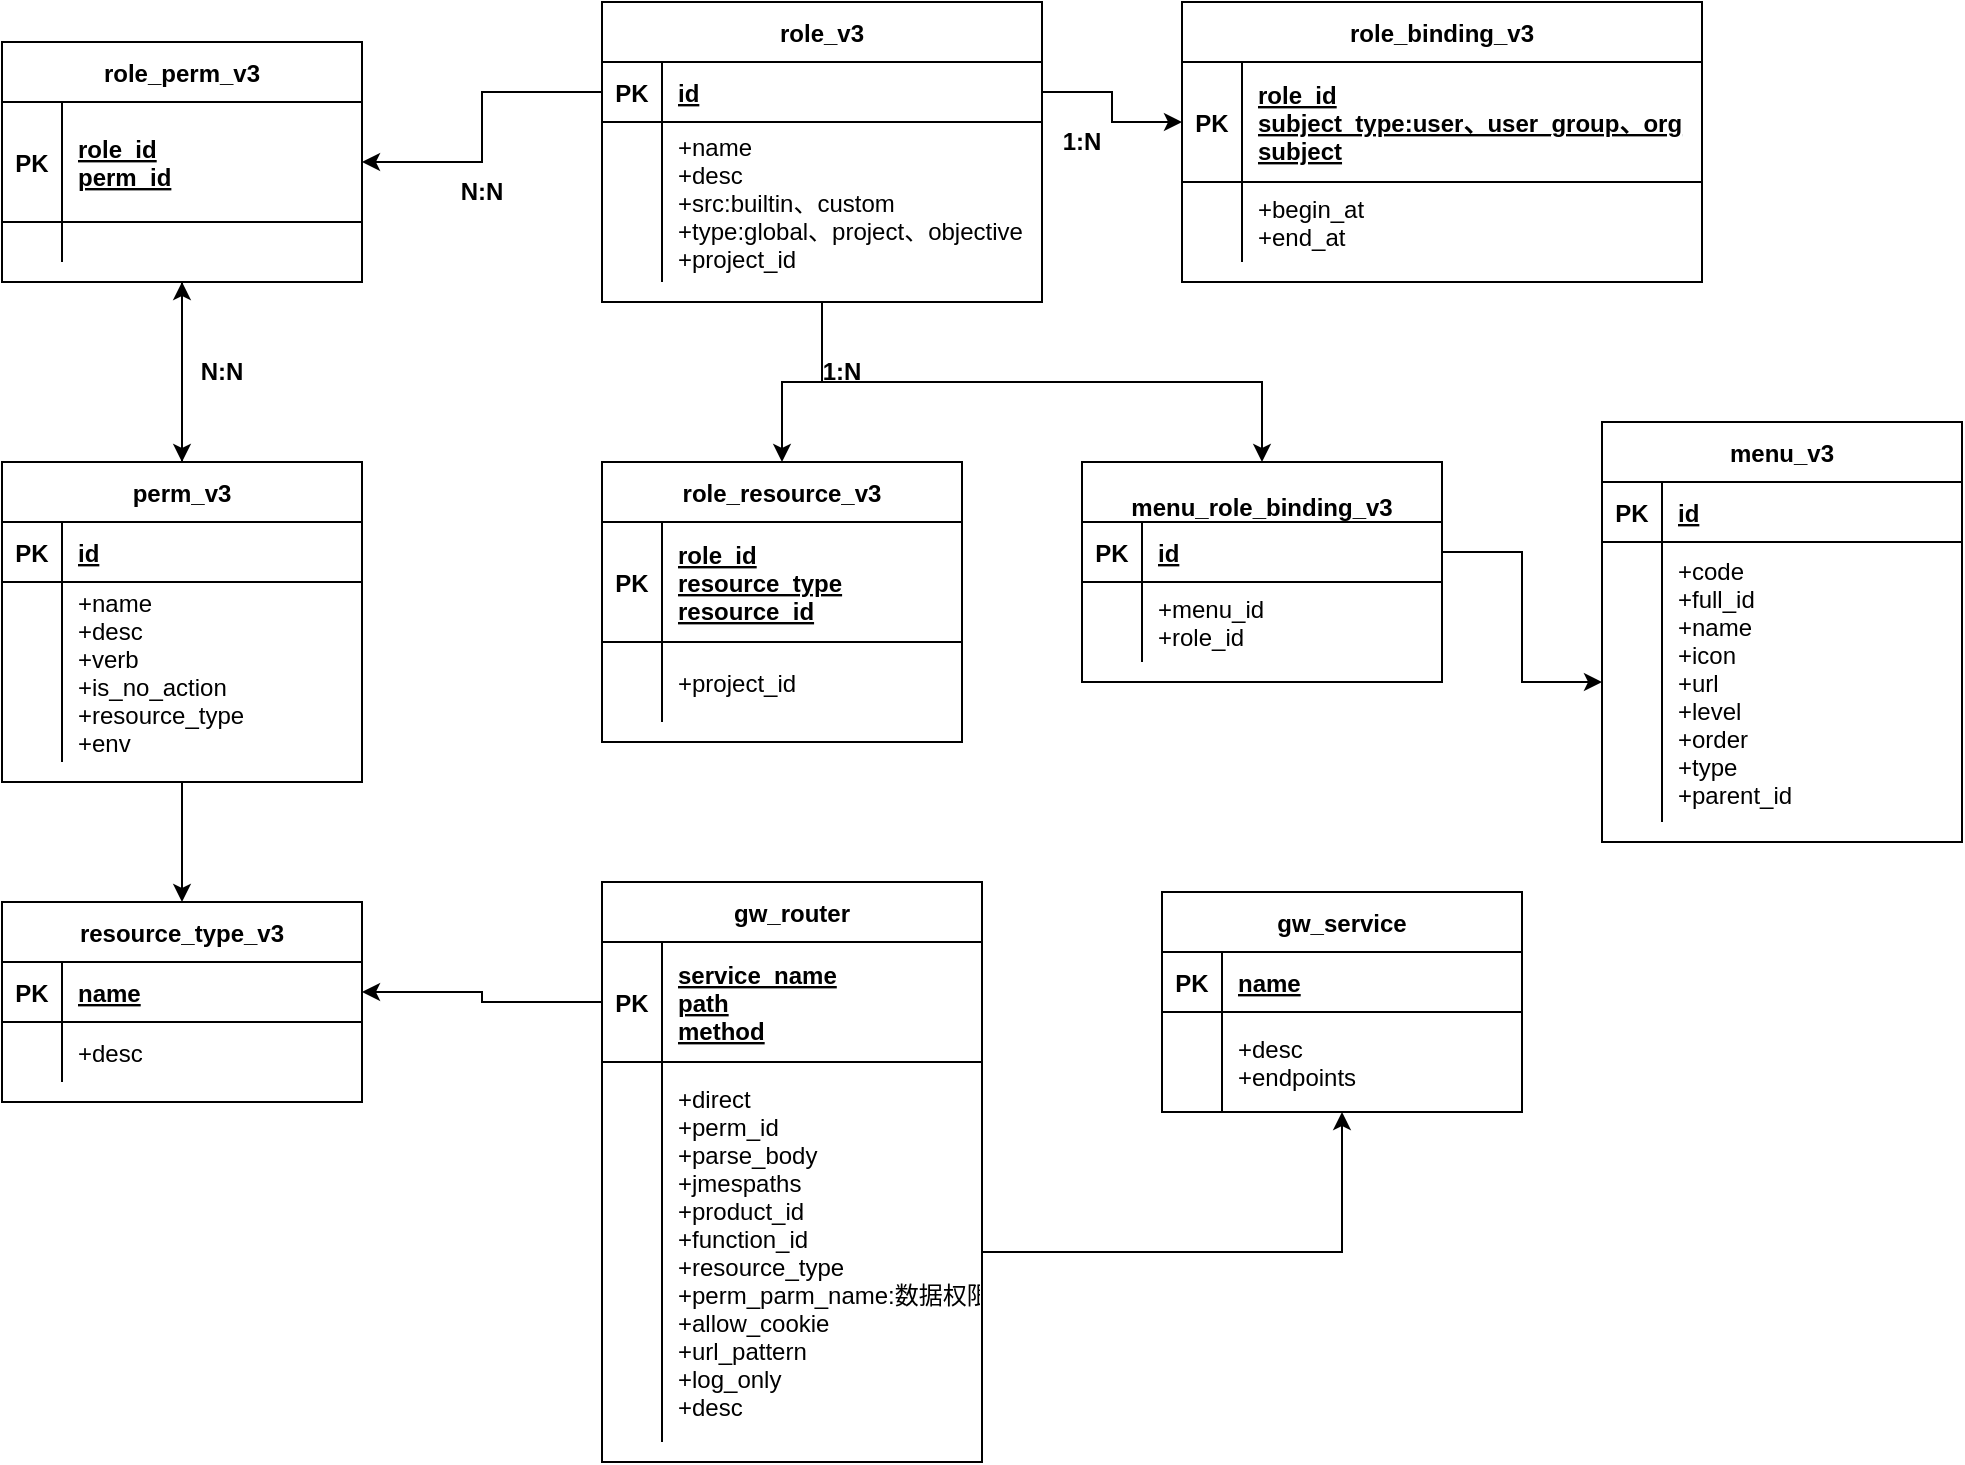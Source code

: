 <mxfile version="20.0.1" type="github">
  <diagram id="R2lEEEUBdFMjLlhIrx00" name="Page-1">
    <mxGraphModel dx="1422" dy="760" grid="1" gridSize="10" guides="1" tooltips="1" connect="1" arrows="1" fold="1" page="1" pageScale="1" pageWidth="1100" pageHeight="1700" math="0" shadow="0" extFonts="Permanent Marker^https://fonts.googleapis.com/css?family=Permanent+Marker">
      <root>
        <mxCell id="0" />
        <mxCell id="1" parent="0" />
        <mxCell id="CK73p29Xxgf2nQslTHeP-129" style="edgeStyle=orthogonalEdgeStyle;rounded=0;orthogonalLoop=1;jettySize=auto;html=1;exitX=0.5;exitY=1;exitDx=0;exitDy=0;entryX=0.5;entryY=0;entryDx=0;entryDy=0;" parent="1" source="CK73p29Xxgf2nQslTHeP-40" target="CK73p29Xxgf2nQslTHeP-70" edge="1">
          <mxGeometry relative="1" as="geometry" />
        </mxCell>
        <mxCell id="NKBBCngR_tQCNlZrApFg-21" style="edgeStyle=orthogonalEdgeStyle;rounded=0;orthogonalLoop=1;jettySize=auto;html=1;exitX=0.5;exitY=1;exitDx=0;exitDy=0;entryX=0.5;entryY=0;entryDx=0;entryDy=0;" parent="1" source="CK73p29Xxgf2nQslTHeP-40" target="NKBBCngR_tQCNlZrApFg-8" edge="1">
          <mxGeometry relative="1" as="geometry" />
        </mxCell>
        <mxCell id="CK73p29Xxgf2nQslTHeP-40" value="role_v3" style="shape=table;startSize=30;container=1;collapsible=1;childLayout=tableLayout;fixedRows=1;rowLines=0;fontStyle=1;align=center;resizeLast=1;" parent="1" vertex="1">
          <mxGeometry x="380" width="220" height="150" as="geometry" />
        </mxCell>
        <mxCell id="CK73p29Xxgf2nQslTHeP-41" value="" style="shape=tableRow;horizontal=0;startSize=0;swimlaneHead=0;swimlaneBody=0;fillColor=none;collapsible=0;dropTarget=0;points=[[0,0.5],[1,0.5]];portConstraint=eastwest;top=0;left=0;right=0;bottom=1;" parent="CK73p29Xxgf2nQslTHeP-40" vertex="1">
          <mxGeometry y="30" width="220" height="30" as="geometry" />
        </mxCell>
        <mxCell id="CK73p29Xxgf2nQslTHeP-42" value="PK" style="shape=partialRectangle;connectable=0;fillColor=none;top=0;left=0;bottom=0;right=0;fontStyle=1;overflow=hidden;" parent="CK73p29Xxgf2nQslTHeP-41" vertex="1">
          <mxGeometry width="30" height="30" as="geometry">
            <mxRectangle width="30" height="30" as="alternateBounds" />
          </mxGeometry>
        </mxCell>
        <mxCell id="CK73p29Xxgf2nQslTHeP-43" value="id" style="shape=partialRectangle;connectable=0;fillColor=none;top=0;left=0;bottom=0;right=0;align=left;spacingLeft=6;fontStyle=5;overflow=hidden;" parent="CK73p29Xxgf2nQslTHeP-41" vertex="1">
          <mxGeometry x="30" width="190" height="30" as="geometry">
            <mxRectangle width="190" height="30" as="alternateBounds" />
          </mxGeometry>
        </mxCell>
        <mxCell id="CK73p29Xxgf2nQslTHeP-47" value="" style="shape=tableRow;horizontal=0;startSize=0;swimlaneHead=0;swimlaneBody=0;fillColor=none;collapsible=0;dropTarget=0;points=[[0,0.5],[1,0.5]];portConstraint=eastwest;top=0;left=0;right=0;bottom=0;" parent="CK73p29Xxgf2nQslTHeP-40" vertex="1">
          <mxGeometry y="60" width="220" height="80" as="geometry" />
        </mxCell>
        <mxCell id="CK73p29Xxgf2nQslTHeP-48" value="" style="shape=partialRectangle;connectable=0;fillColor=none;top=0;left=0;bottom=0;right=0;editable=1;overflow=hidden;" parent="CK73p29Xxgf2nQslTHeP-47" vertex="1">
          <mxGeometry width="30" height="80" as="geometry">
            <mxRectangle width="30" height="80" as="alternateBounds" />
          </mxGeometry>
        </mxCell>
        <mxCell id="CK73p29Xxgf2nQslTHeP-49" value="+name&#xa;+desc&#xa;+src:builtin、custom&#xa;+type:global、project、objective&#xa;+project_id" style="shape=partialRectangle;connectable=0;fillColor=none;top=0;left=0;bottom=0;right=0;align=left;spacingLeft=6;overflow=hidden;strokeColor=default;" parent="CK73p29Xxgf2nQslTHeP-47" vertex="1">
          <mxGeometry x="30" width="190" height="80" as="geometry">
            <mxRectangle width="190" height="80" as="alternateBounds" />
          </mxGeometry>
        </mxCell>
        <mxCell id="CK73p29Xxgf2nQslTHeP-121" style="edgeStyle=orthogonalEdgeStyle;rounded=0;orthogonalLoop=1;jettySize=auto;html=1;exitX=0.5;exitY=0;exitDx=0;exitDy=0;entryX=0.5;entryY=1;entryDx=0;entryDy=0;" parent="1" source="CK73p29Xxgf2nQslTHeP-56" target="CK73p29Xxgf2nQslTHeP-63" edge="1">
          <mxGeometry relative="1" as="geometry" />
        </mxCell>
        <mxCell id="CK73p29Xxgf2nQslTHeP-124" style="edgeStyle=orthogonalEdgeStyle;rounded=0;orthogonalLoop=1;jettySize=auto;html=1;exitX=0.5;exitY=1;exitDx=0;exitDy=0;entryX=0.5;entryY=0;entryDx=0;entryDy=0;" parent="1" source="CK73p29Xxgf2nQslTHeP-56" target="CK73p29Xxgf2nQslTHeP-84" edge="1">
          <mxGeometry relative="1" as="geometry" />
        </mxCell>
        <mxCell id="CK73p29Xxgf2nQslTHeP-56" value="perm_v3" style="shape=table;startSize=30;container=1;collapsible=1;childLayout=tableLayout;fixedRows=1;rowLines=0;fontStyle=1;align=center;resizeLast=1;" parent="1" vertex="1">
          <mxGeometry x="80" y="230" width="180" height="160" as="geometry" />
        </mxCell>
        <mxCell id="CK73p29Xxgf2nQslTHeP-57" value="" style="shape=tableRow;horizontal=0;startSize=0;swimlaneHead=0;swimlaneBody=0;fillColor=none;collapsible=0;dropTarget=0;points=[[0,0.5],[1,0.5]];portConstraint=eastwest;top=0;left=0;right=0;bottom=1;" parent="CK73p29Xxgf2nQslTHeP-56" vertex="1">
          <mxGeometry y="30" width="180" height="30" as="geometry" />
        </mxCell>
        <mxCell id="CK73p29Xxgf2nQslTHeP-58" value="PK" style="shape=partialRectangle;connectable=0;fillColor=none;top=0;left=0;bottom=0;right=0;fontStyle=1;overflow=hidden;" parent="CK73p29Xxgf2nQslTHeP-57" vertex="1">
          <mxGeometry width="30" height="30" as="geometry">
            <mxRectangle width="30" height="30" as="alternateBounds" />
          </mxGeometry>
        </mxCell>
        <mxCell id="CK73p29Xxgf2nQslTHeP-59" value="id" style="shape=partialRectangle;connectable=0;fillColor=none;top=0;left=0;bottom=0;right=0;align=left;spacingLeft=6;fontStyle=5;overflow=hidden;" parent="CK73p29Xxgf2nQslTHeP-57" vertex="1">
          <mxGeometry x="30" width="150" height="30" as="geometry">
            <mxRectangle width="150" height="30" as="alternateBounds" />
          </mxGeometry>
        </mxCell>
        <mxCell id="CK73p29Xxgf2nQslTHeP-60" value="" style="shape=tableRow;horizontal=0;startSize=0;swimlaneHead=0;swimlaneBody=0;fillColor=none;collapsible=0;dropTarget=0;points=[[0,0.5],[1,0.5]];portConstraint=eastwest;top=0;left=0;right=0;bottom=0;" parent="CK73p29Xxgf2nQslTHeP-56" vertex="1">
          <mxGeometry y="60" width="180" height="90" as="geometry" />
        </mxCell>
        <mxCell id="CK73p29Xxgf2nQslTHeP-61" value="" style="shape=partialRectangle;connectable=0;fillColor=none;top=0;left=0;bottom=0;right=0;editable=1;overflow=hidden;" parent="CK73p29Xxgf2nQslTHeP-60" vertex="1">
          <mxGeometry width="30" height="90" as="geometry">
            <mxRectangle width="30" height="90" as="alternateBounds" />
          </mxGeometry>
        </mxCell>
        <mxCell id="CK73p29Xxgf2nQslTHeP-62" value="+name&#xa;+desc&#xa;+verb&#xa;+is_no_action&#xa;+resource_type&#xa;+env" style="shape=partialRectangle;connectable=0;fillColor=none;top=0;left=0;bottom=0;right=0;align=left;spacingLeft=6;overflow=hidden;strokeColor=default;" parent="CK73p29Xxgf2nQslTHeP-60" vertex="1">
          <mxGeometry x="30" width="150" height="90" as="geometry">
            <mxRectangle width="150" height="90" as="alternateBounds" />
          </mxGeometry>
        </mxCell>
        <mxCell id="CK73p29Xxgf2nQslTHeP-119" style="edgeStyle=orthogonalEdgeStyle;rounded=0;orthogonalLoop=1;jettySize=auto;html=1;exitX=0.5;exitY=1;exitDx=0;exitDy=0;entryX=0.5;entryY=0;entryDx=0;entryDy=0;" parent="1" source="CK73p29Xxgf2nQslTHeP-63" target="CK73p29Xxgf2nQslTHeP-56" edge="1">
          <mxGeometry relative="1" as="geometry" />
        </mxCell>
        <mxCell id="CK73p29Xxgf2nQslTHeP-63" value="role_perm_v3" style="shape=table;startSize=30;container=1;collapsible=1;childLayout=tableLayout;fixedRows=1;rowLines=0;fontStyle=1;align=center;resizeLast=1;" parent="1" vertex="1">
          <mxGeometry x="80" y="20" width="180" height="120" as="geometry" />
        </mxCell>
        <mxCell id="CK73p29Xxgf2nQslTHeP-64" value="" style="shape=tableRow;horizontal=0;startSize=0;swimlaneHead=0;swimlaneBody=0;fillColor=none;collapsible=0;dropTarget=0;points=[[0,0.5],[1,0.5]];portConstraint=eastwest;top=0;left=0;right=0;bottom=1;" parent="CK73p29Xxgf2nQslTHeP-63" vertex="1">
          <mxGeometry y="30" width="180" height="60" as="geometry" />
        </mxCell>
        <mxCell id="CK73p29Xxgf2nQslTHeP-65" value="PK" style="shape=partialRectangle;connectable=0;fillColor=none;top=0;left=0;bottom=0;right=0;fontStyle=1;overflow=hidden;" parent="CK73p29Xxgf2nQslTHeP-64" vertex="1">
          <mxGeometry width="30" height="60" as="geometry">
            <mxRectangle width="30" height="60" as="alternateBounds" />
          </mxGeometry>
        </mxCell>
        <mxCell id="CK73p29Xxgf2nQslTHeP-66" value="role_id&#xa;perm_id" style="shape=partialRectangle;connectable=0;fillColor=none;top=0;left=0;bottom=0;right=0;align=left;spacingLeft=6;fontStyle=5;overflow=hidden;" parent="CK73p29Xxgf2nQslTHeP-64" vertex="1">
          <mxGeometry x="30" width="150" height="60" as="geometry">
            <mxRectangle width="150" height="60" as="alternateBounds" />
          </mxGeometry>
        </mxCell>
        <mxCell id="CK73p29Xxgf2nQslTHeP-67" value="" style="shape=tableRow;horizontal=0;startSize=0;swimlaneHead=0;swimlaneBody=0;fillColor=none;collapsible=0;dropTarget=0;points=[[0,0.5],[1,0.5]];portConstraint=eastwest;top=0;left=0;right=0;bottom=0;" parent="CK73p29Xxgf2nQslTHeP-63" vertex="1">
          <mxGeometry y="90" width="180" height="20" as="geometry" />
        </mxCell>
        <mxCell id="CK73p29Xxgf2nQslTHeP-68" value="" style="shape=partialRectangle;connectable=0;fillColor=none;top=0;left=0;bottom=0;right=0;editable=1;overflow=hidden;" parent="CK73p29Xxgf2nQslTHeP-67" vertex="1">
          <mxGeometry width="30" height="20" as="geometry">
            <mxRectangle width="30" height="20" as="alternateBounds" />
          </mxGeometry>
        </mxCell>
        <mxCell id="CK73p29Xxgf2nQslTHeP-69" value="" style="shape=partialRectangle;connectable=0;fillColor=none;top=0;left=0;bottom=0;right=0;align=left;spacingLeft=6;overflow=hidden;strokeColor=default;" parent="CK73p29Xxgf2nQslTHeP-67" vertex="1">
          <mxGeometry x="30" width="150" height="20" as="geometry">
            <mxRectangle width="150" height="20" as="alternateBounds" />
          </mxGeometry>
        </mxCell>
        <mxCell id="CK73p29Xxgf2nQslTHeP-70" value="role_resource_v3" style="shape=table;startSize=30;container=1;collapsible=1;childLayout=tableLayout;fixedRows=1;rowLines=0;fontStyle=1;align=center;resizeLast=1;" parent="1" vertex="1">
          <mxGeometry x="380" y="230" width="180" height="140" as="geometry" />
        </mxCell>
        <mxCell id="CK73p29Xxgf2nQslTHeP-71" value="" style="shape=tableRow;horizontal=0;startSize=0;swimlaneHead=0;swimlaneBody=0;fillColor=none;collapsible=0;dropTarget=0;points=[[0,0.5],[1,0.5]];portConstraint=eastwest;top=0;left=0;right=0;bottom=1;" parent="CK73p29Xxgf2nQslTHeP-70" vertex="1">
          <mxGeometry y="30" width="180" height="60" as="geometry" />
        </mxCell>
        <mxCell id="CK73p29Xxgf2nQslTHeP-72" value="PK" style="shape=partialRectangle;connectable=0;fillColor=none;top=0;left=0;bottom=0;right=0;fontStyle=1;overflow=hidden;" parent="CK73p29Xxgf2nQslTHeP-71" vertex="1">
          <mxGeometry width="30" height="60" as="geometry">
            <mxRectangle width="30" height="60" as="alternateBounds" />
          </mxGeometry>
        </mxCell>
        <mxCell id="CK73p29Xxgf2nQslTHeP-73" value="role_id&#xa;resource_type&#xa;resource_id" style="shape=partialRectangle;connectable=0;fillColor=none;top=0;left=0;bottom=0;right=0;align=left;spacingLeft=6;fontStyle=5;overflow=hidden;" parent="CK73p29Xxgf2nQslTHeP-71" vertex="1">
          <mxGeometry x="30" width="150" height="60" as="geometry">
            <mxRectangle width="150" height="60" as="alternateBounds" />
          </mxGeometry>
        </mxCell>
        <mxCell id="CK73p29Xxgf2nQslTHeP-74" value="" style="shape=tableRow;horizontal=0;startSize=0;swimlaneHead=0;swimlaneBody=0;fillColor=none;collapsible=0;dropTarget=0;points=[[0,0.5],[1,0.5]];portConstraint=eastwest;top=0;left=0;right=0;bottom=0;" parent="CK73p29Xxgf2nQslTHeP-70" vertex="1">
          <mxGeometry y="90" width="180" height="40" as="geometry" />
        </mxCell>
        <mxCell id="CK73p29Xxgf2nQslTHeP-75" value="" style="shape=partialRectangle;connectable=0;fillColor=none;top=0;left=0;bottom=0;right=0;editable=1;overflow=hidden;" parent="CK73p29Xxgf2nQslTHeP-74" vertex="1">
          <mxGeometry width="30" height="40" as="geometry">
            <mxRectangle width="30" height="40" as="alternateBounds" />
          </mxGeometry>
        </mxCell>
        <mxCell id="CK73p29Xxgf2nQslTHeP-76" value="+project_id" style="shape=partialRectangle;connectable=0;fillColor=none;top=0;left=0;bottom=0;right=0;align=left;spacingLeft=6;overflow=hidden;strokeColor=default;" parent="CK73p29Xxgf2nQslTHeP-74" vertex="1">
          <mxGeometry x="30" width="150" height="40" as="geometry">
            <mxRectangle width="150" height="40" as="alternateBounds" />
          </mxGeometry>
        </mxCell>
        <mxCell id="CK73p29Xxgf2nQslTHeP-77" value="role_binding_v3" style="shape=table;startSize=30;container=1;collapsible=1;childLayout=tableLayout;fixedRows=1;rowLines=0;fontStyle=1;align=center;resizeLast=1;" parent="1" vertex="1">
          <mxGeometry x="670" width="260" height="140" as="geometry" />
        </mxCell>
        <mxCell id="CK73p29Xxgf2nQslTHeP-78" value="" style="shape=tableRow;horizontal=0;startSize=0;swimlaneHead=0;swimlaneBody=0;fillColor=none;collapsible=0;dropTarget=0;points=[[0,0.5],[1,0.5]];portConstraint=eastwest;top=0;left=0;right=0;bottom=1;" parent="CK73p29Xxgf2nQslTHeP-77" vertex="1">
          <mxGeometry y="30" width="260" height="60" as="geometry" />
        </mxCell>
        <mxCell id="CK73p29Xxgf2nQslTHeP-79" value="PK" style="shape=partialRectangle;connectable=0;fillColor=none;top=0;left=0;bottom=0;right=0;fontStyle=1;overflow=hidden;" parent="CK73p29Xxgf2nQslTHeP-78" vertex="1">
          <mxGeometry width="30" height="60" as="geometry">
            <mxRectangle width="30" height="60" as="alternateBounds" />
          </mxGeometry>
        </mxCell>
        <mxCell id="CK73p29Xxgf2nQslTHeP-80" value="role_id&#xa;subject_type:user、user_group、org&#xa;subject" style="shape=partialRectangle;connectable=0;fillColor=none;top=0;left=0;bottom=0;right=0;align=left;spacingLeft=6;fontStyle=5;overflow=hidden;" parent="CK73p29Xxgf2nQslTHeP-78" vertex="1">
          <mxGeometry x="30" width="230" height="60" as="geometry">
            <mxRectangle width="230" height="60" as="alternateBounds" />
          </mxGeometry>
        </mxCell>
        <mxCell id="CK73p29Xxgf2nQslTHeP-81" value="" style="shape=tableRow;horizontal=0;startSize=0;swimlaneHead=0;swimlaneBody=0;fillColor=none;collapsible=0;dropTarget=0;points=[[0,0.5],[1,0.5]];portConstraint=eastwest;top=0;left=0;right=0;bottom=0;" parent="CK73p29Xxgf2nQslTHeP-77" vertex="1">
          <mxGeometry y="90" width="260" height="40" as="geometry" />
        </mxCell>
        <mxCell id="CK73p29Xxgf2nQslTHeP-82" value="" style="shape=partialRectangle;connectable=0;fillColor=none;top=0;left=0;bottom=0;right=0;editable=1;overflow=hidden;" parent="CK73p29Xxgf2nQslTHeP-81" vertex="1">
          <mxGeometry width="30" height="40" as="geometry">
            <mxRectangle width="30" height="40" as="alternateBounds" />
          </mxGeometry>
        </mxCell>
        <mxCell id="CK73p29Xxgf2nQslTHeP-83" value="+begin_at&#xa;+end_at" style="shape=partialRectangle;connectable=0;fillColor=none;top=0;left=0;bottom=0;right=0;align=left;spacingLeft=6;overflow=hidden;strokeColor=default;" parent="CK73p29Xxgf2nQslTHeP-81" vertex="1">
          <mxGeometry x="30" width="230" height="40" as="geometry">
            <mxRectangle width="230" height="40" as="alternateBounds" />
          </mxGeometry>
        </mxCell>
        <mxCell id="CK73p29Xxgf2nQslTHeP-84" value="resource_type_v3" style="shape=table;startSize=30;container=1;collapsible=1;childLayout=tableLayout;fixedRows=1;rowLines=0;fontStyle=1;align=center;resizeLast=1;" parent="1" vertex="1">
          <mxGeometry x="80" y="450" width="180" height="100" as="geometry" />
        </mxCell>
        <mxCell id="CK73p29Xxgf2nQslTHeP-85" value="" style="shape=tableRow;horizontal=0;startSize=0;swimlaneHead=0;swimlaneBody=0;fillColor=none;collapsible=0;dropTarget=0;points=[[0,0.5],[1,0.5]];portConstraint=eastwest;top=0;left=0;right=0;bottom=1;" parent="CK73p29Xxgf2nQslTHeP-84" vertex="1">
          <mxGeometry y="30" width="180" height="30" as="geometry" />
        </mxCell>
        <mxCell id="CK73p29Xxgf2nQslTHeP-86" value="PK" style="shape=partialRectangle;connectable=0;fillColor=none;top=0;left=0;bottom=0;right=0;fontStyle=1;overflow=hidden;" parent="CK73p29Xxgf2nQslTHeP-85" vertex="1">
          <mxGeometry width="30" height="30" as="geometry">
            <mxRectangle width="30" height="30" as="alternateBounds" />
          </mxGeometry>
        </mxCell>
        <mxCell id="CK73p29Xxgf2nQslTHeP-87" value="name" style="shape=partialRectangle;connectable=0;fillColor=none;top=0;left=0;bottom=0;right=0;align=left;spacingLeft=6;fontStyle=5;overflow=hidden;" parent="CK73p29Xxgf2nQslTHeP-85" vertex="1">
          <mxGeometry x="30" width="150" height="30" as="geometry">
            <mxRectangle width="150" height="30" as="alternateBounds" />
          </mxGeometry>
        </mxCell>
        <mxCell id="CK73p29Xxgf2nQslTHeP-88" value="" style="shape=tableRow;horizontal=0;startSize=0;swimlaneHead=0;swimlaneBody=0;fillColor=none;collapsible=0;dropTarget=0;points=[[0,0.5],[1,0.5]];portConstraint=eastwest;top=0;left=0;right=0;bottom=0;" parent="CK73p29Xxgf2nQslTHeP-84" vertex="1">
          <mxGeometry y="60" width="180" height="30" as="geometry" />
        </mxCell>
        <mxCell id="CK73p29Xxgf2nQslTHeP-89" value="" style="shape=partialRectangle;connectable=0;fillColor=none;top=0;left=0;bottom=0;right=0;editable=1;overflow=hidden;" parent="CK73p29Xxgf2nQslTHeP-88" vertex="1">
          <mxGeometry width="30" height="30" as="geometry">
            <mxRectangle width="30" height="30" as="alternateBounds" />
          </mxGeometry>
        </mxCell>
        <mxCell id="CK73p29Xxgf2nQslTHeP-90" value="+desc" style="shape=partialRectangle;connectable=0;fillColor=none;top=0;left=0;bottom=0;right=0;align=left;spacingLeft=6;overflow=hidden;strokeColor=default;" parent="CK73p29Xxgf2nQslTHeP-88" vertex="1">
          <mxGeometry x="30" width="150" height="30" as="geometry">
            <mxRectangle width="150" height="30" as="alternateBounds" />
          </mxGeometry>
        </mxCell>
        <mxCell id="CK73p29Xxgf2nQslTHeP-91" value="gw_service" style="shape=table;startSize=30;container=1;collapsible=1;childLayout=tableLayout;fixedRows=1;rowLines=0;fontStyle=1;align=center;resizeLast=1;" parent="1" vertex="1">
          <mxGeometry x="660" y="445" width="180" height="110" as="geometry" />
        </mxCell>
        <mxCell id="CK73p29Xxgf2nQslTHeP-92" value="" style="shape=tableRow;horizontal=0;startSize=0;swimlaneHead=0;swimlaneBody=0;fillColor=none;collapsible=0;dropTarget=0;points=[[0,0.5],[1,0.5]];portConstraint=eastwest;top=0;left=0;right=0;bottom=1;" parent="CK73p29Xxgf2nQslTHeP-91" vertex="1">
          <mxGeometry y="30" width="180" height="30" as="geometry" />
        </mxCell>
        <mxCell id="CK73p29Xxgf2nQslTHeP-93" value="PK" style="shape=partialRectangle;connectable=0;fillColor=none;top=0;left=0;bottom=0;right=0;fontStyle=1;overflow=hidden;" parent="CK73p29Xxgf2nQslTHeP-92" vertex="1">
          <mxGeometry width="30" height="30" as="geometry">
            <mxRectangle width="30" height="30" as="alternateBounds" />
          </mxGeometry>
        </mxCell>
        <mxCell id="CK73p29Xxgf2nQslTHeP-94" value="name" style="shape=partialRectangle;connectable=0;fillColor=none;top=0;left=0;bottom=0;right=0;align=left;spacingLeft=6;fontStyle=5;overflow=hidden;" parent="CK73p29Xxgf2nQslTHeP-92" vertex="1">
          <mxGeometry x="30" width="150" height="30" as="geometry">
            <mxRectangle width="150" height="30" as="alternateBounds" />
          </mxGeometry>
        </mxCell>
        <mxCell id="CK73p29Xxgf2nQslTHeP-95" value="" style="shape=tableRow;horizontal=0;startSize=0;swimlaneHead=0;swimlaneBody=0;fillColor=none;collapsible=0;dropTarget=0;points=[[0,0.5],[1,0.5]];portConstraint=eastwest;top=0;left=0;right=0;bottom=0;" parent="CK73p29Xxgf2nQslTHeP-91" vertex="1">
          <mxGeometry y="60" width="180" height="50" as="geometry" />
        </mxCell>
        <mxCell id="CK73p29Xxgf2nQslTHeP-96" value="" style="shape=partialRectangle;connectable=0;fillColor=none;top=0;left=0;bottom=0;right=0;editable=1;overflow=hidden;" parent="CK73p29Xxgf2nQslTHeP-95" vertex="1">
          <mxGeometry width="30" height="50" as="geometry">
            <mxRectangle width="30" height="50" as="alternateBounds" />
          </mxGeometry>
        </mxCell>
        <mxCell id="CK73p29Xxgf2nQslTHeP-97" value="+desc&#xa;+endpoints" style="shape=partialRectangle;connectable=0;fillColor=none;top=0;left=0;bottom=0;right=0;align=left;spacingLeft=6;overflow=hidden;strokeColor=default;" parent="CK73p29Xxgf2nQslTHeP-95" vertex="1">
          <mxGeometry x="30" width="150" height="50" as="geometry">
            <mxRectangle width="150" height="50" as="alternateBounds" />
          </mxGeometry>
        </mxCell>
        <mxCell id="CK73p29Xxgf2nQslTHeP-105" value="gw_router" style="shape=table;startSize=30;container=1;collapsible=1;childLayout=tableLayout;fixedRows=1;rowLines=0;fontStyle=1;align=center;resizeLast=1;" parent="1" vertex="1">
          <mxGeometry x="380" y="440" width="190" height="290" as="geometry" />
        </mxCell>
        <mxCell id="CK73p29Xxgf2nQslTHeP-106" value="" style="shape=tableRow;horizontal=0;startSize=0;swimlaneHead=0;swimlaneBody=0;fillColor=none;collapsible=0;dropTarget=0;points=[[0,0.5],[1,0.5]];portConstraint=eastwest;top=0;left=0;right=0;bottom=1;" parent="CK73p29Xxgf2nQslTHeP-105" vertex="1">
          <mxGeometry y="30" width="190" height="60" as="geometry" />
        </mxCell>
        <mxCell id="CK73p29Xxgf2nQslTHeP-107" value="PK" style="shape=partialRectangle;connectable=0;fillColor=none;top=0;left=0;bottom=0;right=0;fontStyle=1;overflow=hidden;" parent="CK73p29Xxgf2nQslTHeP-106" vertex="1">
          <mxGeometry width="30" height="60" as="geometry">
            <mxRectangle width="30" height="60" as="alternateBounds" />
          </mxGeometry>
        </mxCell>
        <mxCell id="CK73p29Xxgf2nQslTHeP-108" value="service_name&#xa;path&#xa;method" style="shape=partialRectangle;connectable=0;fillColor=none;top=0;left=0;bottom=0;right=0;align=left;spacingLeft=6;fontStyle=5;overflow=hidden;" parent="CK73p29Xxgf2nQslTHeP-106" vertex="1">
          <mxGeometry x="30" width="160" height="60" as="geometry">
            <mxRectangle width="160" height="60" as="alternateBounds" />
          </mxGeometry>
        </mxCell>
        <mxCell id="CK73p29Xxgf2nQslTHeP-109" value="" style="shape=tableRow;horizontal=0;startSize=0;swimlaneHead=0;swimlaneBody=0;fillColor=none;collapsible=0;dropTarget=0;points=[[0,0.5],[1,0.5]];portConstraint=eastwest;top=0;left=0;right=0;bottom=0;" parent="CK73p29Xxgf2nQslTHeP-105" vertex="1">
          <mxGeometry y="90" width="190" height="190" as="geometry" />
        </mxCell>
        <mxCell id="CK73p29Xxgf2nQslTHeP-110" value="" style="shape=partialRectangle;connectable=0;fillColor=none;top=0;left=0;bottom=0;right=0;editable=1;overflow=hidden;" parent="CK73p29Xxgf2nQslTHeP-109" vertex="1">
          <mxGeometry width="30" height="190" as="geometry">
            <mxRectangle width="30" height="190" as="alternateBounds" />
          </mxGeometry>
        </mxCell>
        <mxCell id="CK73p29Xxgf2nQslTHeP-111" value="+direct&#xa;+perm_id&#xa;+parse_body&#xa;+jmespaths&#xa;+product_id&#xa;+function_id&#xa;+resource_type&#xa;+perm_parm_name:数据权限取值字段名&#xa;+allow_cookie&#xa;+url_pattern&#xa;+log_only&#xa;+desc" style="shape=partialRectangle;connectable=0;fillColor=none;top=0;left=0;bottom=0;right=0;align=left;spacingLeft=6;overflow=hidden;strokeColor=default;" parent="CK73p29Xxgf2nQslTHeP-109" vertex="1">
          <mxGeometry x="30" width="160" height="190" as="geometry">
            <mxRectangle width="160" height="190" as="alternateBounds" />
          </mxGeometry>
        </mxCell>
        <mxCell id="CK73p29Xxgf2nQslTHeP-118" value="N:N" style="text;html=1;strokeColor=none;fillColor=none;align=center;verticalAlign=middle;whiteSpace=wrap;rounded=0;fontStyle=1" parent="1" vertex="1">
          <mxGeometry x="290" y="80" width="60" height="30" as="geometry" />
        </mxCell>
        <mxCell id="CK73p29Xxgf2nQslTHeP-123" value="N:N" style="text;html=1;strokeColor=none;fillColor=none;align=center;verticalAlign=middle;whiteSpace=wrap;rounded=0;fontStyle=1" parent="1" vertex="1">
          <mxGeometry x="160" y="170" width="60" height="30" as="geometry" />
        </mxCell>
        <mxCell id="CK73p29Xxgf2nQslTHeP-128" value="1:N" style="text;html=1;strokeColor=none;fillColor=none;align=center;verticalAlign=middle;whiteSpace=wrap;rounded=0;fontStyle=1" parent="1" vertex="1">
          <mxGeometry x="590" y="55" width="60" height="30" as="geometry" />
        </mxCell>
        <mxCell id="CK73p29Xxgf2nQslTHeP-130" value="1:N" style="text;html=1;strokeColor=none;fillColor=none;align=center;verticalAlign=middle;whiteSpace=wrap;rounded=0;fontStyle=1" parent="1" vertex="1">
          <mxGeometry x="470" y="170" width="60" height="30" as="geometry" />
        </mxCell>
        <mxCell id="CK73p29Xxgf2nQslTHeP-131" style="edgeStyle=orthogonalEdgeStyle;rounded=0;orthogonalLoop=1;jettySize=auto;html=1;exitX=1;exitY=0.5;exitDx=0;exitDy=0;" parent="1" source="CK73p29Xxgf2nQslTHeP-41" target="CK73p29Xxgf2nQslTHeP-78" edge="1">
          <mxGeometry relative="1" as="geometry" />
        </mxCell>
        <mxCell id="CK73p29Xxgf2nQslTHeP-132" style="edgeStyle=orthogonalEdgeStyle;rounded=0;orthogonalLoop=1;jettySize=auto;html=1;exitX=0;exitY=0.5;exitDx=0;exitDy=0;entryX=1;entryY=0.5;entryDx=0;entryDy=0;" parent="1" source="CK73p29Xxgf2nQslTHeP-41" target="CK73p29Xxgf2nQslTHeP-64" edge="1">
          <mxGeometry relative="1" as="geometry" />
        </mxCell>
        <mxCell id="CK73p29Xxgf2nQslTHeP-133" style="edgeStyle=orthogonalEdgeStyle;rounded=0;orthogonalLoop=1;jettySize=auto;html=1;exitX=0;exitY=0.5;exitDx=0;exitDy=0;entryX=1;entryY=0.5;entryDx=0;entryDy=0;" parent="1" source="CK73p29Xxgf2nQslTHeP-106" target="CK73p29Xxgf2nQslTHeP-85" edge="1">
          <mxGeometry relative="1" as="geometry" />
        </mxCell>
        <mxCell id="CK73p29Xxgf2nQslTHeP-134" style="edgeStyle=orthogonalEdgeStyle;rounded=0;orthogonalLoop=1;jettySize=auto;html=1;exitX=1;exitY=0.5;exitDx=0;exitDy=0;entryX=0.5;entryY=1;entryDx=0;entryDy=0;" parent="1" source="CK73p29Xxgf2nQslTHeP-109" target="CK73p29Xxgf2nQslTHeP-91" edge="1">
          <mxGeometry relative="1" as="geometry" />
        </mxCell>
        <mxCell id="NKBBCngR_tQCNlZrApFg-1" value="menu_v3" style="shape=table;startSize=30;container=1;collapsible=1;childLayout=tableLayout;fixedRows=1;rowLines=0;fontStyle=1;align=center;resizeLast=1;" parent="1" vertex="1">
          <mxGeometry x="880" y="210" width="180" height="210" as="geometry" />
        </mxCell>
        <mxCell id="NKBBCngR_tQCNlZrApFg-2" value="" style="shape=tableRow;horizontal=0;startSize=0;swimlaneHead=0;swimlaneBody=0;fillColor=none;collapsible=0;dropTarget=0;points=[[0,0.5],[1,0.5]];portConstraint=eastwest;top=0;left=0;right=0;bottom=1;" parent="NKBBCngR_tQCNlZrApFg-1" vertex="1">
          <mxGeometry y="30" width="180" height="30" as="geometry" />
        </mxCell>
        <mxCell id="NKBBCngR_tQCNlZrApFg-3" value="PK" style="shape=partialRectangle;connectable=0;fillColor=none;top=0;left=0;bottom=0;right=0;fontStyle=1;overflow=hidden;" parent="NKBBCngR_tQCNlZrApFg-2" vertex="1">
          <mxGeometry width="30" height="30" as="geometry">
            <mxRectangle width="30" height="30" as="alternateBounds" />
          </mxGeometry>
        </mxCell>
        <mxCell id="NKBBCngR_tQCNlZrApFg-4" value="id" style="shape=partialRectangle;connectable=0;fillColor=none;top=0;left=0;bottom=0;right=0;align=left;spacingLeft=6;fontStyle=5;overflow=hidden;" parent="NKBBCngR_tQCNlZrApFg-2" vertex="1">
          <mxGeometry x="30" width="150" height="30" as="geometry">
            <mxRectangle width="150" height="30" as="alternateBounds" />
          </mxGeometry>
        </mxCell>
        <mxCell id="NKBBCngR_tQCNlZrApFg-5" value="" style="shape=tableRow;horizontal=0;startSize=0;swimlaneHead=0;swimlaneBody=0;fillColor=none;collapsible=0;dropTarget=0;points=[[0,0.5],[1,0.5]];portConstraint=eastwest;top=0;left=0;right=0;bottom=0;" parent="NKBBCngR_tQCNlZrApFg-1" vertex="1">
          <mxGeometry y="60" width="180" height="140" as="geometry" />
        </mxCell>
        <mxCell id="NKBBCngR_tQCNlZrApFg-6" value="" style="shape=partialRectangle;connectable=0;fillColor=none;top=0;left=0;bottom=0;right=0;editable=1;overflow=hidden;" parent="NKBBCngR_tQCNlZrApFg-5" vertex="1">
          <mxGeometry width="30" height="140" as="geometry">
            <mxRectangle width="30" height="140" as="alternateBounds" />
          </mxGeometry>
        </mxCell>
        <mxCell id="NKBBCngR_tQCNlZrApFg-7" value="+code&#xa;+full_id&#xa;+name&#xa;+icon&#xa;+url&#xa;+level&#xa;+order&#xa;+type&#xa;+parent_id" style="shape=partialRectangle;connectable=0;fillColor=none;top=0;left=0;bottom=0;right=0;align=left;spacingLeft=6;overflow=hidden;strokeColor=default;" parent="NKBBCngR_tQCNlZrApFg-5" vertex="1">
          <mxGeometry x="30" width="150" height="140" as="geometry">
            <mxRectangle width="150" height="140" as="alternateBounds" />
          </mxGeometry>
        </mxCell>
        <mxCell id="NKBBCngR_tQCNlZrApFg-8" value="&#xa;menu_role_binding_v3" style="shape=table;startSize=30;container=1;collapsible=1;childLayout=tableLayout;fixedRows=1;rowLines=0;fontStyle=1;align=center;resizeLast=1;" parent="1" vertex="1">
          <mxGeometry x="620" y="230" width="180" height="110" as="geometry" />
        </mxCell>
        <mxCell id="NKBBCngR_tQCNlZrApFg-9" value="" style="shape=tableRow;horizontal=0;startSize=0;swimlaneHead=0;swimlaneBody=0;fillColor=none;collapsible=0;dropTarget=0;points=[[0,0.5],[1,0.5]];portConstraint=eastwest;top=0;left=0;right=0;bottom=1;" parent="NKBBCngR_tQCNlZrApFg-8" vertex="1">
          <mxGeometry y="30" width="180" height="30" as="geometry" />
        </mxCell>
        <mxCell id="NKBBCngR_tQCNlZrApFg-10" value="PK" style="shape=partialRectangle;connectable=0;fillColor=none;top=0;left=0;bottom=0;right=0;fontStyle=1;overflow=hidden;" parent="NKBBCngR_tQCNlZrApFg-9" vertex="1">
          <mxGeometry width="30" height="30" as="geometry">
            <mxRectangle width="30" height="30" as="alternateBounds" />
          </mxGeometry>
        </mxCell>
        <mxCell id="NKBBCngR_tQCNlZrApFg-11" value="id" style="shape=partialRectangle;connectable=0;fillColor=none;top=0;left=0;bottom=0;right=0;align=left;spacingLeft=6;fontStyle=5;overflow=hidden;" parent="NKBBCngR_tQCNlZrApFg-9" vertex="1">
          <mxGeometry x="30" width="150" height="30" as="geometry">
            <mxRectangle width="150" height="30" as="alternateBounds" />
          </mxGeometry>
        </mxCell>
        <mxCell id="NKBBCngR_tQCNlZrApFg-12" value="" style="shape=tableRow;horizontal=0;startSize=0;swimlaneHead=0;swimlaneBody=0;fillColor=none;collapsible=0;dropTarget=0;points=[[0,0.5],[1,0.5]];portConstraint=eastwest;top=0;left=0;right=0;bottom=0;" parent="NKBBCngR_tQCNlZrApFg-8" vertex="1">
          <mxGeometry y="60" width="180" height="40" as="geometry" />
        </mxCell>
        <mxCell id="NKBBCngR_tQCNlZrApFg-13" value="" style="shape=partialRectangle;connectable=0;fillColor=none;top=0;left=0;bottom=0;right=0;editable=1;overflow=hidden;" parent="NKBBCngR_tQCNlZrApFg-12" vertex="1">
          <mxGeometry width="30" height="40" as="geometry">
            <mxRectangle width="30" height="40" as="alternateBounds" />
          </mxGeometry>
        </mxCell>
        <mxCell id="NKBBCngR_tQCNlZrApFg-14" value="+menu_id&#xa;+role_id" style="shape=partialRectangle;connectable=0;fillColor=none;top=0;left=0;bottom=0;right=0;align=left;spacingLeft=6;overflow=hidden;strokeColor=default;" parent="NKBBCngR_tQCNlZrApFg-12" vertex="1">
          <mxGeometry x="30" width="150" height="40" as="geometry">
            <mxRectangle width="150" height="40" as="alternateBounds" />
          </mxGeometry>
        </mxCell>
        <mxCell id="NKBBCngR_tQCNlZrApFg-22" style="edgeStyle=orthogonalEdgeStyle;rounded=0;orthogonalLoop=1;jettySize=auto;html=1;exitX=1;exitY=0.5;exitDx=0;exitDy=0;" parent="1" source="NKBBCngR_tQCNlZrApFg-9" target="NKBBCngR_tQCNlZrApFg-5" edge="1">
          <mxGeometry relative="1" as="geometry" />
        </mxCell>
      </root>
    </mxGraphModel>
  </diagram>
</mxfile>

